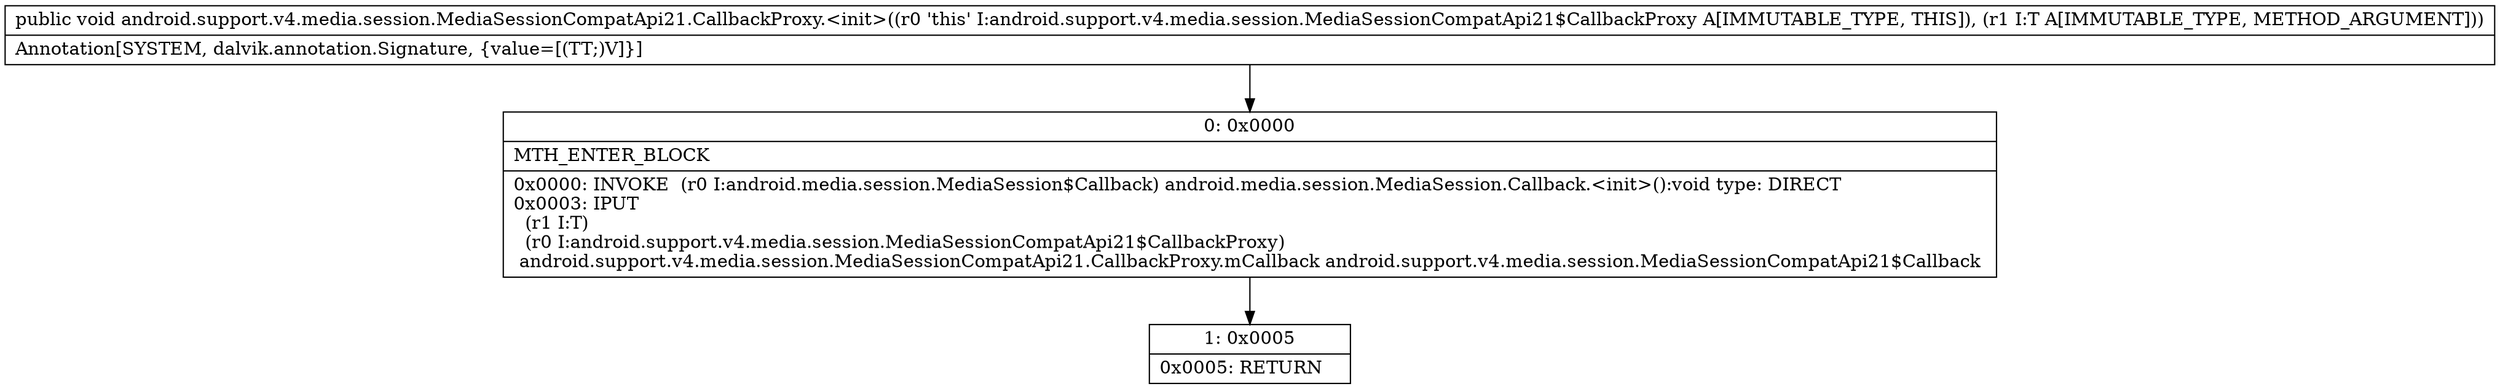 digraph "CFG forandroid.support.v4.media.session.MediaSessionCompatApi21.CallbackProxy.\<init\>(Landroid\/support\/v4\/media\/session\/MediaSessionCompatApi21$Callback;)V" {
Node_0 [shape=record,label="{0\:\ 0x0000|MTH_ENTER_BLOCK\l|0x0000: INVOKE  (r0 I:android.media.session.MediaSession$Callback) android.media.session.MediaSession.Callback.\<init\>():void type: DIRECT \l0x0003: IPUT  \l  (r1 I:T)\l  (r0 I:android.support.v4.media.session.MediaSessionCompatApi21$CallbackProxy)\l android.support.v4.media.session.MediaSessionCompatApi21.CallbackProxy.mCallback android.support.v4.media.session.MediaSessionCompatApi21$Callback \l}"];
Node_1 [shape=record,label="{1\:\ 0x0005|0x0005: RETURN   \l}"];
MethodNode[shape=record,label="{public void android.support.v4.media.session.MediaSessionCompatApi21.CallbackProxy.\<init\>((r0 'this' I:android.support.v4.media.session.MediaSessionCompatApi21$CallbackProxy A[IMMUTABLE_TYPE, THIS]), (r1 I:T A[IMMUTABLE_TYPE, METHOD_ARGUMENT]))  | Annotation[SYSTEM, dalvik.annotation.Signature, \{value=[(TT;)V]\}]\l}"];
MethodNode -> Node_0;
Node_0 -> Node_1;
}

